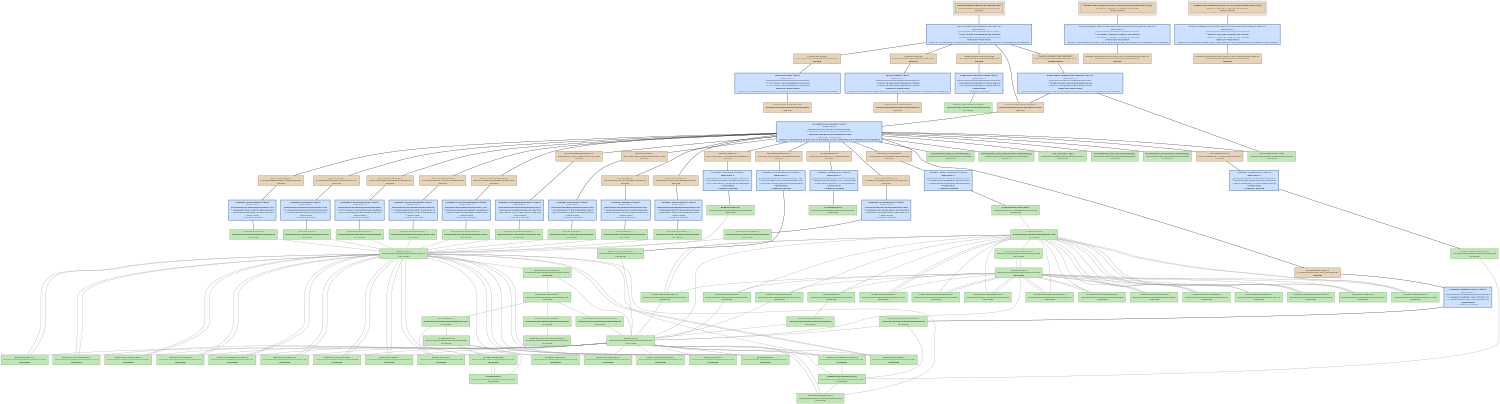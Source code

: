 digraph GetBusTicks {
   size = "10.000000,8.500000";
   concentrate = false;

   node [ shape = box, style = filled, color = "0.3 0.5 0.6", fillcolor = "0.3 0.2 0.9", fontname = "Monaco", fontsize = "9" ];
   n00001 [ label = "Development/GetBusTicks.mexmac.app\nd9eddebfaa48c4ad524b5f2e935a78c6\nMissing", color = "0.1 0.5 0.5", fillcolor = "0.1 0.2 0.9", peripheries = 3 ];
   n00002 [ label = "Contents/Info.plist\nc1c1215801518e1eeabebce1247636ac\nMissing", color = "0.1 0.5 0.5", fillcolor = "0.1 0.2 0.9" ];
   n00003 [ label = "GetBusTicks.build/Info.plist\n00000000000000000000000000000000\nMissing", color = "0.1 0.5 0.5", fillcolor = "0.1 0.2 0.9" ];
   n00004 [ label = "Contents/PkgInfo\n0ce5427d24d5ab407d4adb5a77f23fa0\nMissing", color = "0.1 0.5 0.5", fillcolor = "0.1 0.2 0.9" ];
   n00005 [ label = "GetBusTicks.build/PkgInfo\n00000000000000000000000000000000\nMissing", color = "0.1 0.5 0.5", fillcolor = "0.1 0.2 0.9" ];
   n00006 [ label = "English.lproj/InfoPlist.strings\n6350fa0fc8ed7864b7b75f97ec4fea24\nMissing", color = "0.1 0.5 0.5", fillcolor = "0.1 0.2 0.9" ];
   n00007 [ label = "English.lproj/InfoPlist.strings\n00000000434c45840000000000000228\nUpToDate" ];
   n00008 [ label = "ppc/PsychError.o\n8557cb56c405c13a38a99facd88ee60e\nMissing", color = "0.1 0.5 0.5", fillcolor = "0.1 0.2 0.9" ];
   n00009 [ label = "Base/PsychError.c\n00000000434c4585000000000000563d\nUpToDate" ];
   n00010 [ label = "ppc/PsychRegisterProject.o\n4d629e5a31c8c61dd6355c027bbf1edc\nMissing", color = "0.1 0.5 0.5", fillcolor = "0.1 0.2 0.9" ];
   n00011 [ label = "Base/PsychRegisterProject.c\n00000000434c458500000000000012e6\nUpToDate" ];
   n00012 [ label = "ppc/PsychHelp.o\ne97280a7ab02f20e32fb2dbfec8279d3\nMissing", color = "0.1 0.5 0.5", fillcolor = "0.1 0.2 0.9" ];
   n00013 [ label = "Base/PsychHelp.c\n00000000434c811d00000000000005b8\nUpToDate" ];
   n00014 [ label = "ppc/MiniBox.o\n492ea2e89e7a297204148f675ab99303\nMissing", color = "0.1 0.5 0.5", fillcolor = "0.1 0.2 0.9" ];
   n00015 [ label = "Base/MiniBox.c\n00000000434c45850000000000000f4f\nUpToDate" ];
   n00016 [ label = "ppc/PsychMemory.o\n2cb9bb5cc454ab953456d1407dc44203\nMissing", color = "0.1 0.5 0.5", fillcolor = "0.1 0.2 0.9" ];
   n00017 [ label = "Base/PsychMemory.c\n00000000434ca96200000000000003a4\nUpToDate" ];
   n00018 [ label = "ppc/ProjectTable.o\n3a36a40f5bfae8edbf291edb543f3ab3\nMissing", color = "0.1 0.5 0.5", fillcolor = "0.1 0.2 0.9" ];
   n00019 [ label = "Base/ProjectTable.c\n00000000434c4585000000000000023a\nUpToDate" ];
   n00020 [ label = "ppc/PsychInit.o\n31598462f884d5af055d57d2d7519cc1\nMissing", color = "0.1 0.5 0.5", fillcolor = "0.1 0.2 0.9" ];
   n00021 [ label = "Base/PsychInit.c\n00000000434c45850000000000000759\nUpToDate" ];
   n00022 [ label = "ppc/PsychTimeGlue.o\nf6c6cda7cd592323857e89d5b6e6db58\nMissing", color = "0.1 0.5 0.5", fillcolor = "0.1 0.2 0.9" ];
   n00023 [ label = "Base/PsychTimeGlue.c\n000000004355ef98000000000000157f\nUpToDate" ];
   n00024 [ label = "ppc/PsychStructGlue.o\nd77757060944d97fe7fb508d18edd185\nMissing", color = "0.1 0.5 0.5", fillcolor = "0.1 0.2 0.9" ];
   n00025 [ label = "Base/PsychStructGlue.c\n00000000434c45850000000000002bb8\nUpToDate" ];
   n00026 [ label = "ppc/PsychVersioning.o\n1c66906a9b0a471c2f24153b94fae6e4\nMissing", color = "0.1 0.5 0.5", fillcolor = "0.1 0.2 0.9" ];
   n00027 [ label = "Base/PsychVersioning.c\n000000004355688200000000000014ee\nUpToDate" ];
   n00028 [ label = "ppc/MODULEVersion.o\n7ceab83d030d0fe4feb5c3d44a0bfebd\nMissing", color = "0.1 0.5 0.5", fillcolor = "0.1 0.2 0.9" ];
   n00029 [ label = "Screen/MODULEVersion.c\n000000004354a112000000000000124e\nUpToDate" ];
   n00030 [ label = "ppc/PsychScriptingGlue.o\nef563024def5aaad384fb0149d4caadc\nMissing", color = "0.1 0.5 0.5", fillcolor = "0.1 0.2 0.9" ];
   n00031 [ label = "Base/PsychScriptingGlue.c\n00000000434c458500000000000105c5\nUpToDate" ];
   n00032 [ label = "ppc/mexversion.o\n3ff4555e0675dfcfd571f12a3dad2804\nMissing", color = "0.1 0.5 0.5", fillcolor = "0.1 0.2 0.9" ];
   n00033 [ label = "src/mexversion.c\n000000004332d94600000000000002d2\nUpToDate" ];
   n00034 [ label = "ppc/RegisterProject.o\n1139e6e7c46310d5c183c16f778f1b9c\nMissing", color = "0.1 0.5 0.5", fillcolor = "0.1 0.2 0.9" ];
   n00035 [ label = "GetBusTicks/RegisterProject.c\n00000000434c45850000000000000448\nUpToDate" ];
   n00036 [ label = "ppc/GetBusTicks.o\n9bb7e788ee43377f700915bb29fa9933\nMissing", color = "0.1 0.5 0.5", fillcolor = "0.1 0.2 0.9" ];
   n00037 [ label = "GetBusTicks/GetBusTicks.c\n00000000434c458500000000000002dd\nUpToDate" ];
   n00038 [ label = "ppc/PsychAuthors.o\n7df6d9fbe16e0a1e3f04abbfc8e2fd41\nMissing", color = "0.1 0.5 0.5", fillcolor = "0.1 0.2 0.9" ];
   n00039 [ label = "Base/PsychAuthors.c\n00000000434c81430000000000000d3b\nUpToDate" ];
   n00040 [ label = "MacOS/GetBusTicks.mexmac\n9d3d726cd0388364574069b2801fc992\nMissing", color = "0.1 0.5 0.5", fillcolor = "0.1 0.2 0.9" ];
   n00041 [ label = "Frameworks/OpenGL.framework[C]\n00000000434ac55900000000000000ee\nUpToDate" ];
   n00042 [ label = "Frameworks/ApplicationServices.framework[C]\n00000000434ac53300000000000000ee\nUpToDate" ];
   n00043 [ label = "2.95.2/libstdc++.a[C]\n00000000434abb590000000000075c68\nUpToDate" ];
   n00044 [ label = "Frameworks/CoreAudio.framework[C]\n00000000434ac55b00000000000000cc\nUpToDate" ];
   n00045 [ label = "Frameworks/CoreServices.framework[C]\n00000000434ac53600000000000000ee\nUpToDate" ];
   n00046 [ label = "mac/mexFunction.map\n000000004332d946000000000000012e\nUpToDate" ];
   n00047 [ label = "<GetBusTicks.build/Script-2FD6150F07306666008DA6B4.sh>[A]\na7c5bdb11f48868777d8b210e7a59d22\nDepsUpdated", color = "0.1 0.5 0.5", fillcolor = "0.1 0.2 0.9", peripheries = 3 ];
   n00048 [ label = "GetBusTicks.build/Script-2FD6150F07306666008DA6B4.sh\n00000000000000000000000000000000\nMissing", color = "0.1 0.5 0.5", fillcolor = "0.1 0.2 0.9" ];
   n00049 [ label = "<GetBusTicks.build/Script-2FD6151007306666008DA6B4.sh>[A]\nab90477925f7af1f46aff674321ea4ba\nDepsUpdated", color = "0.1 0.5 0.5", fillcolor = "0.1 0.2 0.9", peripheries = 3 ];
   n00050 [ label = "GetBusTicks.build/Script-2FD6151007306666008DA6B4.sh\n00000000000000000000000000000000\nMissing", color = "0.1 0.5 0.5", fillcolor = "0.1 0.2 0.9" ];
   n00051 [ label = "<MacOS/GetBusTicks.mexmac>\n5b5622a3c9460e7ccf9eb2d96865a5ac\nDepsUpdated", color = "0.1 0.5 0.5", fillcolor = "0.1 0.2 0.9", style = "filled,dashed" ];
   n00052 [ label = "Base/Psych.h\n00000000435548b60000000000000410\nUpToDate" ];
   n00053 [ label = "Base/Psych.h\n00000000435548b60000000000000410\nUpToDate" ];
   n00054 [ label = "Screen/Screen.h\n000000004355f28e00000000000012e0\nUpToDate" ];
   n00055 [ label = "Base/PsychConstants.h\n00000000435548d4000000000000080d\nUpToDate" ];
   n00056 [ label = "Base/MiniBox.h\n00000000435548d400000000000004d6\nUpToDate" ];
   n00057 [ label = "Base/ProjectTable.h\n00000000435548d400000000000002f6\nUpToDate" ];
   n00058 [ label = "Base/PsychError.h\n00000000435548d40000000000001fe7\nUpToDate" ];
   n00059 [ label = "Base/PsychScriptingGlue.h\n00000000435548f30000000000001a37\nUpToDate" ];
   n00060 [ label = "Base/PsychStructGlue.h\n000000004355496c0000000000000bcc\nUpToDate" ];
   n00061 [ label = "Base/PsychCellGlue.h\n00000000434c458500000000000005c5\nUpToDate" ];
   n00062 [ label = "Base/PsychRegisterProject.h\n00000000435548d400000000000003f1\nUpToDate" ];
   n00063 [ label = "Base/PsychAuthors.h\n00000000435548d400000000000005e9\nUpToDate" ];
   n00064 [ label = "Base/PsychVersioning.h\n00000000435548f300000000000004dd\nUpToDate" ];
   n00065 [ label = "Base/PsychHelp.h\n00000000434c45850000000000000357\nUpToDate" ];
   n00066 [ label = "Base/PsychInit.h\n00000000435548f300000000000002db\nUpToDate" ];
   n00067 [ label = "Base/PsychMemory.h\n00000000435548d40000000000000473\nUpToDate" ];
   n00068 [ label = "Base/PsychTimeGlue.h\n000000004355ef010000000000000483\nUpToDate" ];
   n00069 [ label = "Base/PsychInstrument.h\n00000000435548d400000000000001a8\nUpToDate" ];
   n00070 [ label = "GetBusTicks/RegisterProject.h\n00000000434c458500000000000002f9\nUpToDate" ];
   n00071 [ label = "Base/TimeLists.h\n00000000435548f300000000000002a9\nUpToDate" ];
   n00072 [ label = "Base/PsychIncludes.h\n00000000435548d4000000000000074c\nUpToDate" ];
   n00073 [ label = "Base/PsychPlatform.h\n00000000435548d40000000000000589\nUpToDate" ];
   n00074 [ label = "include/mex.h\n000000004332d9460000000000003742\nUpToDate" ];
   n00075 [ label = "OS9ToolboxFragments/Events.h\n00000000434c45850000000000000236\nUpToDate" ];
   n00076 [ label = "Base/PsychPlatformConstants.h\n000000004355492f000000000000070e\nUpToDate" ];
   n00077 [ label = "include/matrix.h\n000000004332d9460000000000009ff2\nUpToDate" ];
   n00078 [ label = "include/mwdebug.h\n000000004332d9460000000000002b3c\nUpToDate" ];
   n00079 [ label = "include/tmwtypes.h\n000000004332d946000000000000458d\nUpToDate" ];
   n00080 [ label = "include/mat.h\n000000004332d94600000000000023ab\nUpToDate" ];
   n00081 [ label = "GetBusTicks/GetBusTicks.h\n00000000434c4585000000000000030a\nUpToDate" ];
   n00082 [ label = "Screen/PsychRects.h\n00000000434c458500000000000005d5\nUpToDate" ];
   n00083 [ label = "Screen/ScreenTypes.h\n00000000434c458500000000000013b6\nUpToDate" ];
   n00084 [ label = "Screen/PsychVideoGlue.h\n00000000434c458500000000000005d4\nUpToDate" ];
   n00085 [ label = "Screen/PsychScreenGlue.h\n00000000434c45850000000000000d6d\nUpToDate" ];
   n00086 [ label = "Screen/PsychWindowTextGlue.h\n00000000434c458500000000000008ee\nUpToDate" ];
   n00087 [ label = "Screen/WindowBank.h\n000000004355e68c0000000000001b31\nUpToDate" ];
   n00088 [ label = "Screen/PsychWindowGlue.h\n000000004355e21f0000000000000a66\nUpToDate" ];
   n00089 [ label = "Screen/PsychTextureSupport.h\n000000004355a03b0000000000000370\nUpToDate" ];
   n00090 [ label = "Screen/PsychAlphaBlending.h\n00000000434c458500000000000004fb\nUpToDate" ];
   n00091 [ label = "Screen/ScreenArguments.h\n00000000434c45850000000000000ca3\nUpToDate" ];
   n00092 [ label = "Screen/RegisterProject.h\n00000000434c45850000000000000284\nUpToDate" ];
   n00093 [ label = "Screen/WindowHelpers.h\n00000000434c45850000000000000773\nUpToDate" ];
   n00094 [ label = "Fonts/PsychFontGlue.h\n00000000434c45850000000000000e47\nUpToDate" ];
   n00095 [ label = "Fonts/ScreenFontGlue.h\n00000000434c45850000000000000260\nUpToDate" ];
   n00096 [ label = "Fonts/FontInfo.h\n00000000434c45850000000000000ef4\nUpToDate" ];
   n00097 [ label = "Screen/ScreenPreferenceState.h\n000000004355d9f300000000000006ba\nUpToDate" ];
   n00098 [ label = "Screen/Screen.h\n000000004355f28e00000000000012e0\nUpToDate" ];
   n00099 [ label = "Fonts/PsychFontGlue.h\n00000000434c45850000000000000e47\nUpToDate" ];

   node [ shape = box, style = "filled,bold", color = "0.7 0.5 0.7", fillcolor = "0.7 0.2 1.0", fontname = "Monaco", fontsize = "9" ];
   c00001 [ label = "PBXCp Info.plist <wt:0>\nwaitCount: 0\n00000000000000000000000000000000\n^ c1c1215801518e1eeabebce1247636ac\n= c1c1215801518e1eeabebce1247636ac\nIndirectlyNeedsToRun\nNeeds to run because at least one of the inputs to the command are scheduled to be updated.", color = "0.6 0.5 0.7", fillcolor = "0.6 0.2 1.0" ];
   c00002 [ label = "PBXCp PkgInfo <wt:0>\nwaitCount: 0\n00000000000000000000000000000000\n^ 0ce5427d24d5ab407d4adb5a77f23fa0\n= 0ce5427d24d5ab407d4adb5a77f23fa0\nIndirectlyNeedsToRun\nNeeds to run because at least one of the inputs to the command are scheduled to be updated.", color = "0.6 0.5 0.7", fillcolor = "0.6 0.2 1.0" ];
   c00003 [ label = "CpResource InfoPlist.strings <wt:4>\nwaitCount: 0\n00000000000000000000000000000000\n^ 6350fa0fc8ed7864b7b75f97ec4fea24\n= 6350fa0fc8ed7864b7b75f97ec4fea24\nNeedsToRun\n1 output is missing", color = "0.6 0.5 0.7", fillcolor = "0.6 0.2 1.0" ];
   c00004 [ label = "CompileC PsychError.o <wt:6>\nwaitCount: 0\n000000004355492f0000000000004529\n^ 8557cb568750881538a99facd88ea327\n= 8557cb56c405c13a38a99facd88ee60e\nNeedsToRun\n1 output is missing", color = "0.6 0.5 0.7", fillcolor = "0.6 0.2 1.0" ];
   c00005 [ label = "CompileC PsychRegisterProject.o <wt:6>\nwaitCount: 0\n000000004355492f00000000000001f2\n^ 4d629e5a729d8f32d6355c027bbf1f2e\n= 4d629e5a31c8c61dd6355c027bbf1edc\nNeedsToRun\n1 output is missing", color = "0.6 0.5 0.7", fillcolor = "0.6 0.2 1.0" ];
   c00006 [ label = "CompileC PsychHelp.o <wt:6>\nwaitCount: 0\n0000000043558db700000000000016ac\n^ e97280a7e8577fb932fb2dbfec826f7f\n= e97280a7ab02f20e32fb2dbfec8279d3\nNeedsToRun\n1 output is missing", color = "0.6 0.5 0.7", fillcolor = "0.6 0.2 1.0" ];
   c00007 [ label = "CompileC MiniBox.o <wt:6>\nwaitCount: 0\n000000004355492f0000000000001c5b\n^ 492ea2e8dd2f605d04148f675ab98f58\n= 492ea2e89e7a297204148f675ab99303\nNeedsToRun\n1 output is missing", color = "0.6 0.5 0.7", fillcolor = "0.6 0.2 1.0" ];
   c00008 [ label = "CompileC PsychMemory.o <wt:6>\nwaitCount: 0\n000000004355a5c800000000000010b0\n^ 2cb9bb5c87010e5d3456d1407dc452b3\n= 2cb9bb5cc454ab953456d1407dc44203\nNeedsToRun\n1 output is missing", color = "0.6 0.5 0.7", fillcolor = "0.6 0.2 1.0" ];
   c00009 [ label = "CompileC ProjectTable.o <wt:6>\nwaitCount: 0\n000000004355492f000000000000112e\n^ 3a36a40f18afa1c2bf291edb543f2b9d\n= 3a36a40f5bfae8edbf291edb543f3ab3\nNeedsToRun\n1 output is missing", color = "0.6 0.5 0.7", fillcolor = "0.6 0.2 1.0" ];
   c00010 [ label = "CompileC PsychInit.o <wt:6>\nwaitCount: 0\n000000004355492f000000000000144d\n^ 31598462bbd19c80055d57d2d751888c\n= 31598462f884d5af055d57d2d7519cc1\nNeedsToRun\n1 output is missing", color = "0.6 0.5 0.7", fillcolor = "0.6 0.2 1.0" ];
   c00011 [ label = "CompileC PsychTimeGlue.o <wt:6>\nwaitCount: 0\n000000004355ee420000000000001153\n^ f6c6cda78e0ccd61857e89d5b6e6ca0b\n= f6c6cda7cd592323857e89d5b6e6db58\nNeedsToRun\n1 output is missing", color = "0.6 0.5 0.7", fillcolor = "0.6 0.2 1.0" ];
   c00012 [ label = "CompileC PsychStructGlue.o <wt:6>\nwaitCount: 0\n000000004355492f00000000000038ac\n^ d77757064a119050e7fb508d18ede929\n= d77757060944d97fe7fb508d18edd185\nNeedsToRun\n1 output is missing", color = "0.6 0.5 0.7", fillcolor = "0.6 0.2 1.0" ];
   c00013 [ label = "CompileC PsychVersioning.o <wt:6>\nwaitCount: 0\n00000000434c642800000000000007fa\n^ 1c66906ad84623342f24153b94fae11e\n= 1c66906a9b0a471c2f24153b94fae6e4\nNeedsToRun\n1 output is missing", color = "0.6 0.5 0.7", fillcolor = "0.6 0.2 1.0" ];
   c00014 [ label = "CompileC MODULEVersion.o <wt:6>\nwaitCount: 0\n000000004354a112000000000000124e\n^ 7ceab83d4059aef6feb5c3d44a0becf3\n= 7ceab83d030d0fe4feb5c3d44a0bfebd\nNeedsToRun\n1 output is missing", color = "0.6 0.5 0.7", fillcolor = "0.6 0.2 1.0" ];
   c00015 [ label = "CompileC PsychScriptingGlue.o <wt:6>\nwaitCount: 0\n000000004355492f00000000000116d1\n^ ef5630249da0e382384fb0149d4dbc0d\n= ef563024def5aaad384fb0149d4caadc\nNeedsToRun\n1 output is missing", color = "0.6 0.5 0.7", fillcolor = "0.6 0.2 1.0" ];
   c00016 [ label = "CompileC mexversion.o <wt:6>\nwaitCount: 0\n000000004332d94600000000000002d2\n^ 3ff4555e45470689d571f12a3dad2ad6\n= 3ff4555e0675dfcfd571f12a3dad2804\nNeedsToRun\n1 output is missing", color = "0.6 0.5 0.7", fillcolor = "0.6 0.2 1.0" ];
   c00017 [ label = "CompileC RegisterProject.o <wt:6>\nwaitCount: 0\n000000004355eedb00000000000007ed\n^ 1139e6e78736fe0ec183c16f778f1c71\n= 1139e6e7c46310d5c183c16f778f1b9c\nNeedsToRun\n1 output is missing", color = "0.6 0.5 0.7", fillcolor = "0.6 0.2 1.0" ];
   c00018 [ label = "CompileC GetBusTicks.o <wt:6>\nwaitCount: 0\n000000004355ef010000000000000554\n^ 9bb7e788ad16d87e700915bb29fa9c67\n= 9bb7e788ee43377f700915bb29fa9933\nNeedsToRun\n1 output is missing", color = "0.6 0.5 0.7", fillcolor = "0.6 0.2 1.0" ];
   c00019 [ label = "CompileC PsychAuthors.o <wt:6>\nwaitCount: 0\n0000000043558de90000000000001e2f\n^ 7df6d9fba23b87f73f04abbfc8e2e36e\n= 7df6d9fbe16e0a1e3f04abbfc8e2fd41\nNeedsToRun\n1 output is missing", color = "0.6 0.5 0.7", fillcolor = "0.6 0.2 1.0" ];
   c00020 [ label = "Ld GetBusTicks.mexmac <wt:6>\nwaitCount: 0\n2958e36ae833c2e686f5c8ddad2b44a5\n^ b4659106380b4182d1b5a16f2d348d37\n= 9d3d726cd0388364574069b2801fc992\nIndirectlyNeedsToRun\nNeeds to run because at least one of the inputs to the command are scheduled to be updated.", color = "0.6 0.5 0.7", fillcolor = "0.6 0.2 1.0" ];
   c00021 [ label = "PhaseScriptExecution Script-2FD6150F07306666008DA6B4.sh <wt:10>\nwaitCount: 0\n00000000000000000000000000000000\n^ a7c5bdb11f48868777d8b210e7a59d22\n= a7c5bdb11f48868777d8b210e7a59d22\nIndirectlyNeedsToRun\nNeeds to run because at least one of the inputs to the command are scheduled to be updated.", color = "0.6 0.5 0.7", fillcolor = "0.6 0.2 1.0" ];
   c00022 [ label = "PhaseScriptExecution Script-2FD6151007306666008DA6B4.sh <wt:12>\nwaitCount: 0\n00000000000000000000000000000000\n^ ab90477925f7af1f46aff674321ea4ba\n= ab90477925f7af1f46aff674321ea4ba\nIndirectlyNeedsToRun\nNeeds to run because at least one of the inputs to the command are scheduled to be updated.", color = "0.6 0.5 0.7", fillcolor = "0.6 0.2 1.0" ];
   c00023 [ label = "EditSymbols GetBusTicks.mexmac <wt:13>\nwaitCount: 0\n9d3d726c930a5a22574069b2801fc8bc\n^ c66b50cf5a4c545e98dedb6be87a6d10\n= 5b5622a3c9460e7ccf9eb2d96865a5ac\nIndirectlyNeedsToRun\nNeeds to run because at least one of the inputs to the command are scheduled to be updated.", color = "0.6 0.5 0.7", fillcolor = "0.6 0.2 1.0" ];
   c00024 [ label = "Touch GetBusTicks.mexmac.app <wt:14>\nwaitCount: 0\n681fc9e5f417d022b89de34757b18f16\n^ b1f2175a5e5f148fead6bc69c4ebf7d0\n= d9eddebfaa48c4ad524b5f2e935a78c6\nIndirectlyNeedsToRun\nNeeds to run because at least one of the inputs to the command are scheduled to be updated.", color = "0.6 0.5 0.7", fillcolor = "0.6 0.2 1.0" ];

   edge [ style = solid, color = black, arrowhead = none, arrowtail = normal ];
   n00001 -> { c00024 };
   n00002 -> { c00001 };
   n00004 -> { c00002 };
   n00006 -> { c00003 };
   n00008 -> { c00004 };
   n00010 -> { c00005 };
   n00012 -> { c00006 };
   n00014 -> { c00007 };
   n00016 -> { c00008 };
   n00018 -> { c00009 };
   n00020 -> { c00010 };
   n00022 -> { c00011 };
   n00024 -> { c00012 };
   n00026 -> { c00013 };
   n00028 -> { c00014 };
   n00030 -> { c00015 };
   n00032 -> { c00016 };
   n00034 -> { c00017 };
   n00036 -> { c00018 };
   n00038 -> { c00019 };
   n00040 -> { c00020 };
   n00047 -> { c00021 };
   n00049 -> { c00022 };
   n00051 -> { c00023 };
   c00001 -> { n00003 };
   c00002 -> { n00005 n00005 };
   c00003 -> { n00007 n00007 };
   c00004 -> { n00009 };
   c00005 -> { n00011 };
   c00006 -> { n00013 };
   c00007 -> { n00015 };
   c00008 -> { n00017 };
   c00009 -> { n00019 };
   c00010 -> { n00021 };
   c00011 -> { n00023 };
   c00012 -> { n00025 };
   c00013 -> { n00027 };
   c00014 -> { n00029 };
   c00015 -> { n00031 };
   c00016 -> { n00033 };
   c00017 -> { n00035 };
   c00018 -> { n00037 };
   c00019 -> { n00039 };
   c00020 -> { n00008 n00010 n00012 n00014 n00016 n00018 n00020 n00022 n00024 n00026 n00028 n00030 n00032 n00034 n00036 n00038 n00041 n00042 n00043 n00044 n00045 n00046 };
   c00021 -> { n00048 };
   c00022 -> { n00050 };
   c00023 -> { n00040 n00046 };
   c00024 -> { n00002 n00004 n00006 n00040 n00051 };

   edge [ style = solid, color = gray60, arrowhead = none, arrowtail = normal ];
   n00009 -> { n00052 };
   n00011 -> { n00052 };
   n00013 -> { n00052 };
   n00015 -> { n00052 };
   n00017 -> { n00052 };
   n00019 -> { n00052 };
   n00021 -> { n00052 };
   n00023 -> { n00053 };
   n00025 -> { n00052 };
   n00027 -> { n00052 };
   n00029 -> { n00054 };
   n00031 -> { n00052 };
   n00035 -> { n00053 n00081 };
   n00037 -> { n00081 };
   n00039 -> { n00052 };
   n00052 -> { n00055 n00056 n00057 n00058 n00059 n00060 n00061 n00062 n00063 n00064 n00065 n00066 n00067 n00068 n00069 n00070 n00071 };
   n00053 -> { n00055 n00056 n00057 n00058 n00059 n00060 n00061 n00062 n00063 n00064 n00065 n00066 n00067 n00068 n00069 n00070 n00071 };
   n00054 -> { n00053 n00082 n00083 n00084 n00085 n00086 n00087 n00088 n00089 n00090 n00091 n00092 n00093 n00094 n00095 n00096 n00097 };
   n00055 -> { n00072 };
   n00056 -> { n00052 };
   n00057 -> { n00052 };
   n00058 -> { n00052 };
   n00059 -> { n00052 };
   n00060 -> { n00052 };
   n00061 -> { n00052 };
   n00062 -> { n00052 };
   n00063 -> { n00052 };
   n00064 -> { n00052 };
   n00065 -> { n00052 };
   n00066 -> { n00052 };
   n00068 -> { n00053 };
   n00069 -> { n00052 };
   n00070 -> { n00053 n00081 };
   n00072 -> { n00073 n00074 n00074 n00075 n00074 };
   n00073 -> { n00076 };
   n00074 -> { n00077 n00077 n00078 };
   n00075 -> { n00053 };
   n00077 -> { n00079 n00078 };
   n00078 -> { n00077 n00080 };
   n00080 -> { n00077 n00078 };
   n00081 -> { n00053 n00068 };
   n00082 -> { n00054 };
   n00083 -> { n00054 };
   n00084 -> { n00098 };
   n00085 -> { n00098 };
   n00086 -> { n00098 };
   n00087 -> { n00054 };
   n00088 -> { n00098 };
   n00089 -> { n00098 };
   n00090 -> { n00098 };
   n00091 -> { n00054 };
   n00092 -> { n00053 n00054 };
   n00094 -> { n00053 };
   n00095 -> { n00053 };
   n00096 -> { n00099 };
   n00097 -> { n00054 };
   n00098 -> { n00053 n00082 n00083 n00084 n00085 n00086 n00087 n00088 n00089 n00090 n00091 n00092 n00093 n00094 n00095 n00096 n00097 };
   n00099 -> { n00053 };
}
